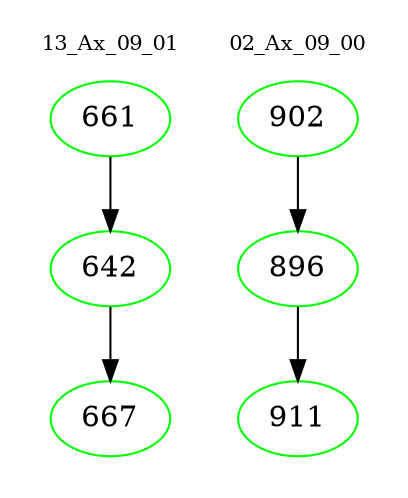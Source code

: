 digraph{
subgraph cluster_0 {
color = white
label = "13_Ax_09_01";
fontsize=10;
T0_661 [label="661", color="green"]
T0_661 -> T0_642 [color="black"]
T0_642 [label="642", color="green"]
T0_642 -> T0_667 [color="black"]
T0_667 [label="667", color="green"]
}
subgraph cluster_1 {
color = white
label = "02_Ax_09_00";
fontsize=10;
T1_902 [label="902", color="green"]
T1_902 -> T1_896 [color="black"]
T1_896 [label="896", color="green"]
T1_896 -> T1_911 [color="black"]
T1_911 [label="911", color="green"]
}
}
